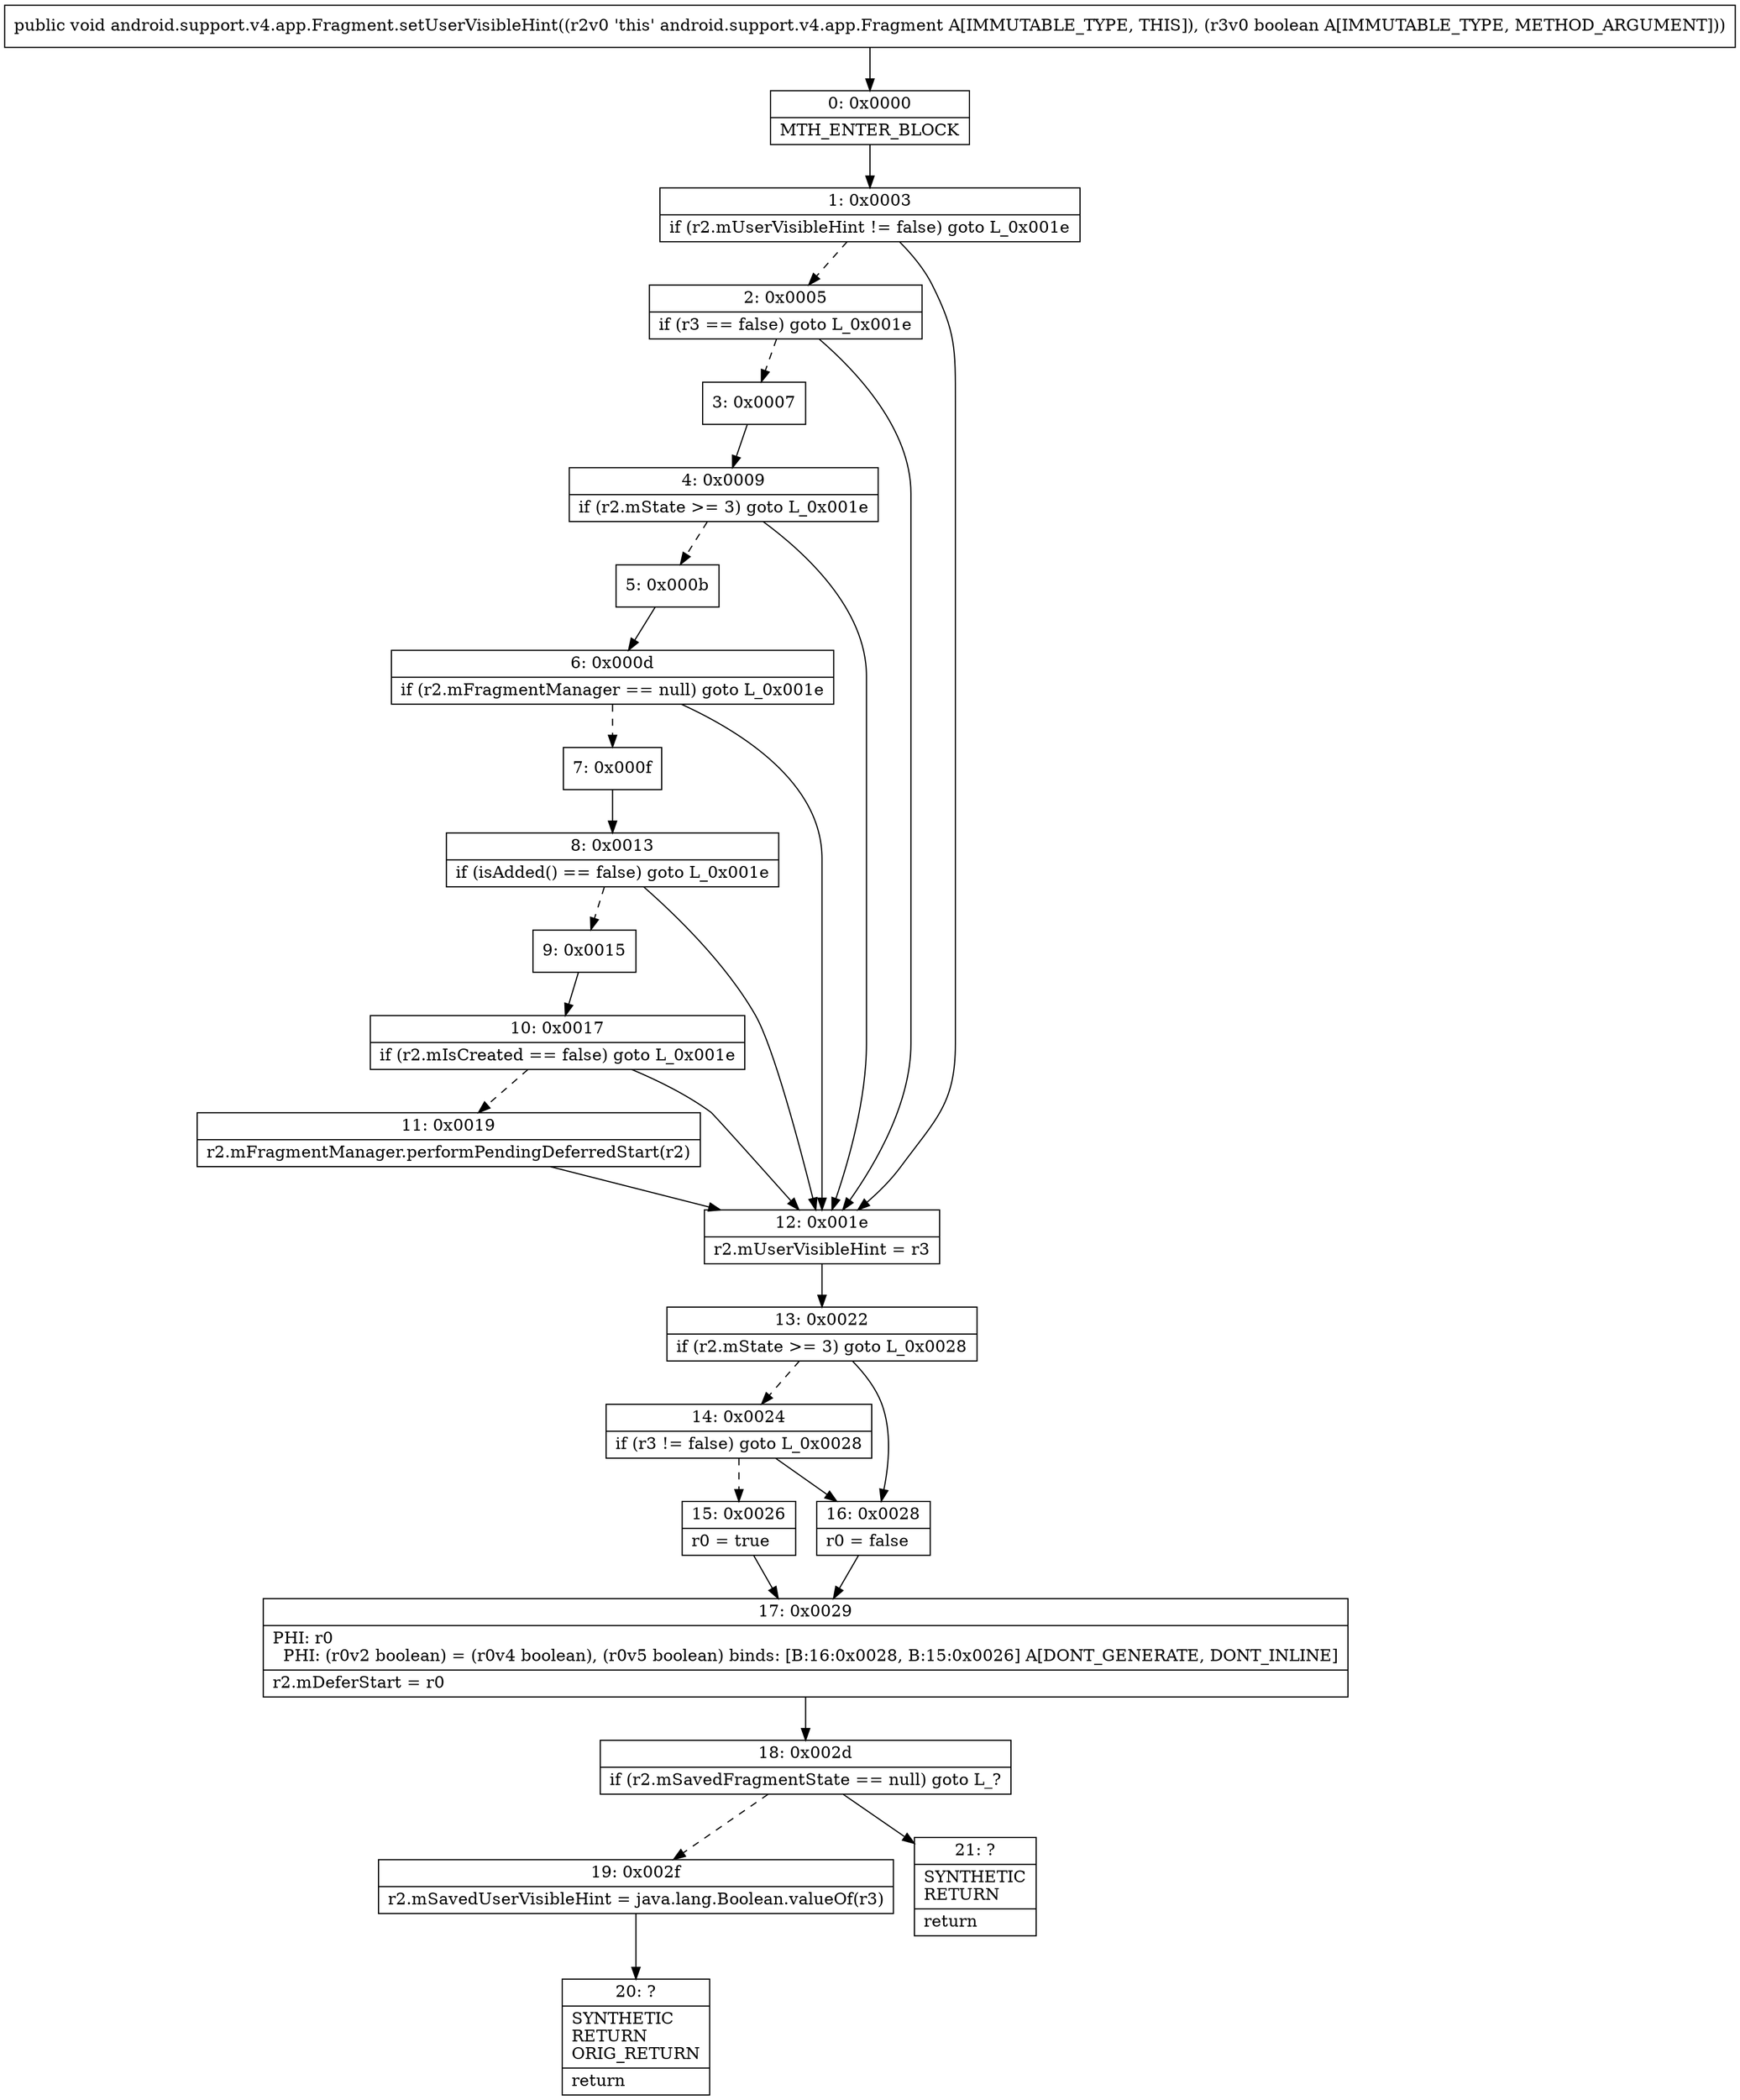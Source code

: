 digraph "CFG forandroid.support.v4.app.Fragment.setUserVisibleHint(Z)V" {
Node_0 [shape=record,label="{0\:\ 0x0000|MTH_ENTER_BLOCK\l}"];
Node_1 [shape=record,label="{1\:\ 0x0003|if (r2.mUserVisibleHint != false) goto L_0x001e\l}"];
Node_2 [shape=record,label="{2\:\ 0x0005|if (r3 == false) goto L_0x001e\l}"];
Node_3 [shape=record,label="{3\:\ 0x0007}"];
Node_4 [shape=record,label="{4\:\ 0x0009|if (r2.mState \>= 3) goto L_0x001e\l}"];
Node_5 [shape=record,label="{5\:\ 0x000b}"];
Node_6 [shape=record,label="{6\:\ 0x000d|if (r2.mFragmentManager == null) goto L_0x001e\l}"];
Node_7 [shape=record,label="{7\:\ 0x000f}"];
Node_8 [shape=record,label="{8\:\ 0x0013|if (isAdded() == false) goto L_0x001e\l}"];
Node_9 [shape=record,label="{9\:\ 0x0015}"];
Node_10 [shape=record,label="{10\:\ 0x0017|if (r2.mIsCreated == false) goto L_0x001e\l}"];
Node_11 [shape=record,label="{11\:\ 0x0019|r2.mFragmentManager.performPendingDeferredStart(r2)\l}"];
Node_12 [shape=record,label="{12\:\ 0x001e|r2.mUserVisibleHint = r3\l}"];
Node_13 [shape=record,label="{13\:\ 0x0022|if (r2.mState \>= 3) goto L_0x0028\l}"];
Node_14 [shape=record,label="{14\:\ 0x0024|if (r3 != false) goto L_0x0028\l}"];
Node_15 [shape=record,label="{15\:\ 0x0026|r0 = true\l}"];
Node_16 [shape=record,label="{16\:\ 0x0028|r0 = false\l}"];
Node_17 [shape=record,label="{17\:\ 0x0029|PHI: r0 \l  PHI: (r0v2 boolean) = (r0v4 boolean), (r0v5 boolean) binds: [B:16:0x0028, B:15:0x0026] A[DONT_GENERATE, DONT_INLINE]\l|r2.mDeferStart = r0\l}"];
Node_18 [shape=record,label="{18\:\ 0x002d|if (r2.mSavedFragmentState == null) goto L_?\l}"];
Node_19 [shape=record,label="{19\:\ 0x002f|r2.mSavedUserVisibleHint = java.lang.Boolean.valueOf(r3)\l}"];
Node_20 [shape=record,label="{20\:\ ?|SYNTHETIC\lRETURN\lORIG_RETURN\l|return\l}"];
Node_21 [shape=record,label="{21\:\ ?|SYNTHETIC\lRETURN\l|return\l}"];
MethodNode[shape=record,label="{public void android.support.v4.app.Fragment.setUserVisibleHint((r2v0 'this' android.support.v4.app.Fragment A[IMMUTABLE_TYPE, THIS]), (r3v0 boolean A[IMMUTABLE_TYPE, METHOD_ARGUMENT])) }"];
MethodNode -> Node_0;
Node_0 -> Node_1;
Node_1 -> Node_2[style=dashed];
Node_1 -> Node_12;
Node_2 -> Node_3[style=dashed];
Node_2 -> Node_12;
Node_3 -> Node_4;
Node_4 -> Node_5[style=dashed];
Node_4 -> Node_12;
Node_5 -> Node_6;
Node_6 -> Node_7[style=dashed];
Node_6 -> Node_12;
Node_7 -> Node_8;
Node_8 -> Node_9[style=dashed];
Node_8 -> Node_12;
Node_9 -> Node_10;
Node_10 -> Node_11[style=dashed];
Node_10 -> Node_12;
Node_11 -> Node_12;
Node_12 -> Node_13;
Node_13 -> Node_14[style=dashed];
Node_13 -> Node_16;
Node_14 -> Node_15[style=dashed];
Node_14 -> Node_16;
Node_15 -> Node_17;
Node_16 -> Node_17;
Node_17 -> Node_18;
Node_18 -> Node_19[style=dashed];
Node_18 -> Node_21;
Node_19 -> Node_20;
}

